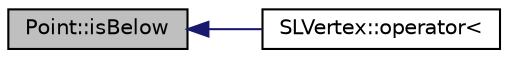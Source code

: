 digraph "Point::isBelow"
{
  edge [fontname="Helvetica",fontsize="10",labelfontname="Helvetica",labelfontsize="10"];
  node [fontname="Helvetica",fontsize="10",shape=record];
  rankdir="LR";
  Node48 [label="Point::isBelow",height=0.2,width=0.4,color="black", fillcolor="grey75", style="filled", fontcolor="black"];
  Node48 -> Node49 [dir="back",color="midnightblue",fontsize="10",style="solid",fontname="Helvetica"];
  Node49 [label="SLVertex::operator\<",height=0.2,width=0.4,color="black", fillcolor="white", style="filled",URL="$dd/dc7/class_s_l_vertex.html#a44890e55ec76e1016c0caaeb6742797a"];
}
